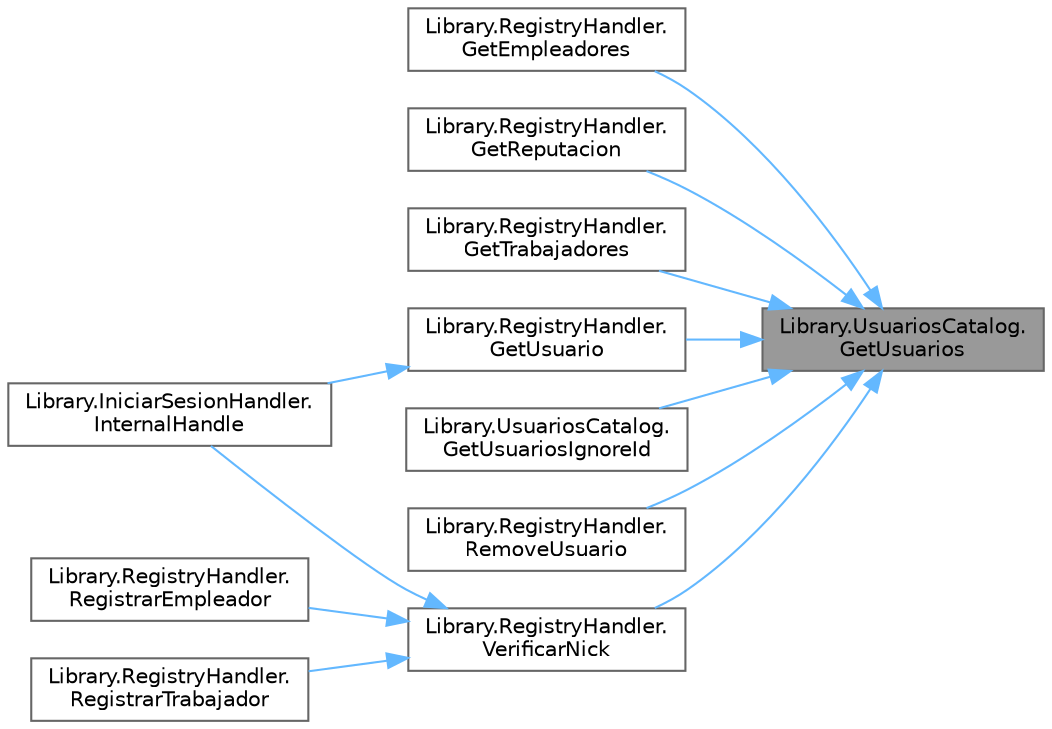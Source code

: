 digraph "Library.UsuariosCatalog.GetUsuarios"
{
 // INTERACTIVE_SVG=YES
 // LATEX_PDF_SIZE
  bgcolor="transparent";
  edge [fontname=Helvetica,fontsize=10,labelfontname=Helvetica,labelfontsize=10];
  node [fontname=Helvetica,fontsize=10,shape=box,height=0.2,width=0.4];
  rankdir="RL";
  Node1 [label="Library.UsuariosCatalog.\lGetUsuarios",height=0.2,width=0.4,color="gray40", fillcolor="grey60", style="filled", fontcolor="black",tooltip="Método para conocer los usuarios."];
  Node1 -> Node2 [dir="back",color="steelblue1",style="solid"];
  Node2 [label="Library.RegistryHandler.\lGetEmpleadores",height=0.2,width=0.4,color="grey40", fillcolor="white", style="filled",URL="$classLibrary_1_1RegistryHandler.html#a1a2cd2aa0e0c52e9edf3f7fa1d532d9e",tooltip="Método para obtener la lista de empleadores."];
  Node1 -> Node3 [dir="back",color="steelblue1",style="solid"];
  Node3 [label="Library.RegistryHandler.\lGetReputacion",height=0.2,width=0.4,color="grey40", fillcolor="white", style="filled",URL="$classLibrary_1_1RegistryHandler.html#a3f0d200ef62a50bebf5f6c91ea7a4e36",tooltip="Método para obtener reputación de un trabajador o empleador."];
  Node1 -> Node4 [dir="back",color="steelblue1",style="solid"];
  Node4 [label="Library.RegistryHandler.\lGetTrabajadores",height=0.2,width=0.4,color="grey40", fillcolor="white", style="filled",URL="$classLibrary_1_1RegistryHandler.html#ae52d7593bb8a63139a1d4aed856a61c6",tooltip="Método para obtener la lista de trabajadores."];
  Node1 -> Node5 [dir="back",color="steelblue1",style="solid"];
  Node5 [label="Library.RegistryHandler.\lGetUsuario",height=0.2,width=0.4,color="grey40", fillcolor="white", style="filled",URL="$classLibrary_1_1RegistryHandler.html#ab102a5d3011a478c5e6b60401941d429",tooltip="Método para obtener los datos de un Usuario."];
  Node5 -> Node6 [dir="back",color="steelblue1",style="solid"];
  Node6 [label="Library.IniciarSesionHandler.\lInternalHandle",height=0.2,width=0.4,color="grey40", fillcolor="white", style="filled",URL="$classLibrary_1_1IniciarSesionHandler.html#a566f96ad9b1d3b6b2fa9d0640d7e924e",tooltip="Procesamiento de los mensajes."];
  Node1 -> Node7 [dir="back",color="steelblue1",style="solid"];
  Node7 [label="Library.UsuariosCatalog.\lGetUsuariosIgnoreId",height=0.2,width=0.4,color="grey40", fillcolor="white", style="filled",URL="$classLibrary_1_1UsuariosCatalog.html#a66f68817f93554a940e060480ddf38fb",tooltip="Método para obtener Usuario por id."];
  Node1 -> Node8 [dir="back",color="steelblue1",style="solid"];
  Node8 [label="Library.RegistryHandler.\lRemoveUsuario",height=0.2,width=0.4,color="grey40", fillcolor="white", style="filled",URL="$classLibrary_1_1RegistryHandler.html#a5437661b3a2bc53db95ce02947b4a59a",tooltip="Método para eliminar un Usuario."];
  Node1 -> Node9 [dir="back",color="steelblue1",style="solid"];
  Node9 [label="Library.RegistryHandler.\lVerificarNick",height=0.2,width=0.4,color="grey40", fillcolor="white", style="filled",URL="$classLibrary_1_1RegistryHandler.html#ab807cbae1dac0a1a8d26a3d3dab44b20",tooltip="Método para verificar el nickname de un Usuario."];
  Node9 -> Node6 [dir="back",color="steelblue1",style="solid"];
  Node9 -> Node10 [dir="back",color="steelblue1",style="solid"];
  Node10 [label="Library.RegistryHandler.\lRegistrarEmpleador",height=0.2,width=0.4,color="grey40", fillcolor="white", style="filled",URL="$classLibrary_1_1RegistryHandler.html#a9cea158f44e96feb3ee3b4cf8a2c166c",tooltip="Método para registrar un empleador."];
  Node9 -> Node11 [dir="back",color="steelblue1",style="solid"];
  Node11 [label="Library.RegistryHandler.\lRegistrarTrabajador",height=0.2,width=0.4,color="grey40", fillcolor="white", style="filled",URL="$classLibrary_1_1RegistryHandler.html#a0bf9704d7dc2ab9bf3cde59b66012d69",tooltip="Método para registrar un trabajador."];
}
